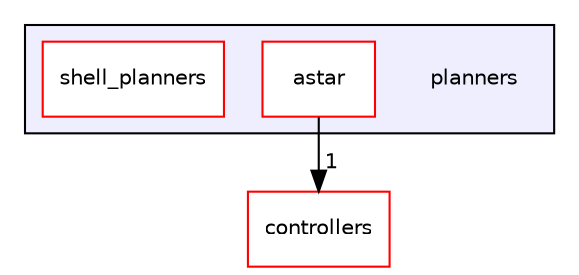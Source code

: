 digraph "planners" {
  bgcolor=transparent;
  compound=true
  node [ fontsize="10", fontname="Helvetica"];
  edge [ labelfontsize="10", labelfontname="Helvetica"];
  subgraph clusterdir_e5c1b1d8bab0718c16d961f31ff6f438 {
    graph [ bgcolor="#eeeeff", pencolor="black", label="" URL="dir_e5c1b1d8bab0718c16d961f31ff6f438.html"];
    dir_e5c1b1d8bab0718c16d961f31ff6f438 [shape=plaintext label="planners"];
    dir_8fa2ac5a0e13c701ea826443bf87f000 [shape=box label="astar" color="red" fillcolor="white" style="filled" URL="dir_8fa2ac5a0e13c701ea826443bf87f000.html"];
    dir_92d0b55419cf1a68b11fb5121b7c5867 [shape=box label="shell_planners" color="red" fillcolor="white" style="filled" URL="dir_92d0b55419cf1a68b11fb5121b7c5867.html"];
  }
  dir_87b6ed4386158a4d6cd0ecd5fb5bd5c2 [shape=box label="controllers" color="red" URL="dir_87b6ed4386158a4d6cd0ecd5fb5bd5c2.html"];
  dir_8fa2ac5a0e13c701ea826443bf87f000->dir_87b6ed4386158a4d6cd0ecd5fb5bd5c2 [headlabel="1", labeldistance=1.5 headhref="dir_000042_000000.html"];
}
